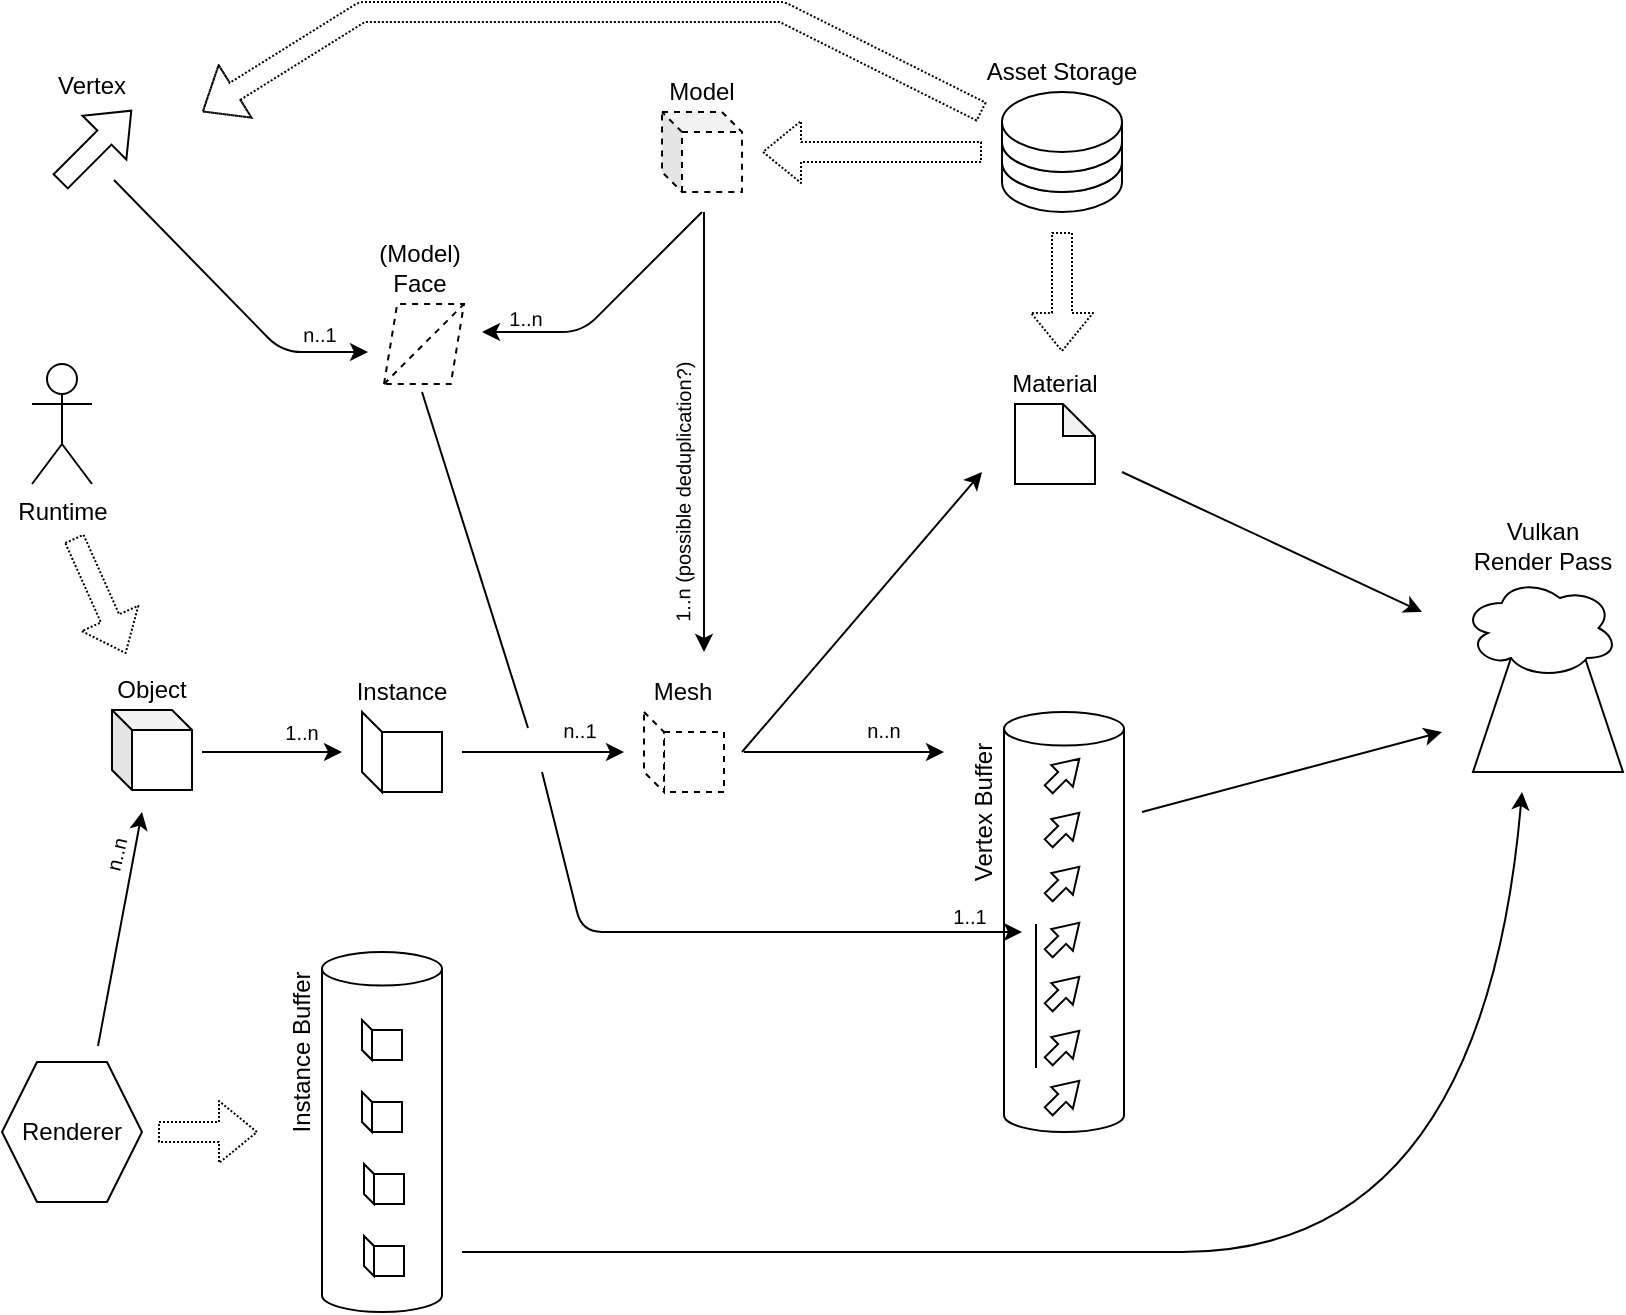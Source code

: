 <mxfile version="19.0.2" type="device"><diagram id="W0QUQjdDogGGCXk3K_v2" name="Page-1"><mxGraphModel dx="836" dy="846" grid="1" gridSize="10" guides="1" tooltips="1" connect="1" arrows="1" fold="1" page="1" pageScale="1" pageWidth="850" pageHeight="1100" math="0" shadow="0"><root><mxCell id="0"/><mxCell id="1" parent="0"/><mxCell id="r0uAGNRlz1DmLJZZrPQV-219" value="" style="shape=cube;whiteSpace=wrap;html=1;boundedLbl=1;backgroundOutline=1;darkOpacity=0.05;darkOpacity2=0.1;size=10;" vertex="1" parent="1"><mxGeometry x="75" y="399" width="40" height="40" as="geometry"/></mxCell><mxCell id="r0uAGNRlz1DmLJZZrPQV-220" value="Object" style="text;html=1;strokeColor=none;fillColor=none;align=center;verticalAlign=middle;whiteSpace=wrap;rounded=0;" vertex="1" parent="1"><mxGeometry x="65" y="379" width="60" height="20" as="geometry"/></mxCell><mxCell id="r0uAGNRlz1DmLJZZrPQV-221" value="" style="shape=cube;whiteSpace=wrap;html=1;boundedLbl=1;backgroundOutline=1;darkOpacity=0.05;darkOpacity2=0.1;size=10;dashed=1;" vertex="1" parent="1"><mxGeometry x="350" y="100" width="40" height="40" as="geometry"/></mxCell><mxCell id="r0uAGNRlz1DmLJZZrPQV-222" value="Model" style="text;html=1;strokeColor=none;fillColor=none;align=center;verticalAlign=middle;whiteSpace=wrap;rounded=0;" vertex="1" parent="1"><mxGeometry x="350" y="80" width="40" height="20" as="geometry"/></mxCell><mxCell id="r0uAGNRlz1DmLJZZrPQV-227" value="" style="shape=cylinder3;whiteSpace=wrap;html=1;boundedLbl=1;backgroundOutline=1;size=8.379;" vertex="1" parent="1"><mxGeometry x="521" y="400" width="60" height="210" as="geometry"/></mxCell><mxCell id="r0uAGNRlz1DmLJZZrPQV-228" value="" style="shape=flexArrow;endArrow=classic;html=1;rounded=0;width=5.556;endSize=3.717;endWidth=8.688;" edge="1" parent="1"><mxGeometry width="50" height="50" relative="1" as="geometry"><mxPoint x="543" y="439" as="sourcePoint"/><mxPoint x="559" y="423" as="targetPoint"/></mxGeometry></mxCell><mxCell id="r0uAGNRlz1DmLJZZrPQV-229" value="" style="shape=flexArrow;endArrow=classic;html=1;rounded=0;width=5.556;endSize=3.717;endWidth=8.688;" edge="1" parent="1"><mxGeometry width="50" height="50" relative="1" as="geometry"><mxPoint x="543" y="466" as="sourcePoint"/><mxPoint x="559" y="450" as="targetPoint"/></mxGeometry></mxCell><mxCell id="r0uAGNRlz1DmLJZZrPQV-230" value="" style="shape=flexArrow;endArrow=classic;html=1;rounded=0;width=5.556;endSize=3.717;endWidth=8.688;" edge="1" parent="1"><mxGeometry width="50" height="50" relative="1" as="geometry"><mxPoint x="543" y="493" as="sourcePoint"/><mxPoint x="559" y="477" as="targetPoint"/></mxGeometry></mxCell><mxCell id="r0uAGNRlz1DmLJZZrPQV-231" value="" style="shape=flexArrow;endArrow=classic;html=1;rounded=0;width=5.556;endSize=3.717;endWidth=8.688;" edge="1" parent="1"><mxGeometry width="50" height="50" relative="1" as="geometry"><mxPoint x="543" y="521" as="sourcePoint"/><mxPoint x="559" y="505" as="targetPoint"/></mxGeometry></mxCell><mxCell id="r0uAGNRlz1DmLJZZrPQV-232" value="" style="shape=flexArrow;endArrow=classic;html=1;rounded=0;width=5.556;endSize=3.717;endWidth=8.688;" edge="1" parent="1"><mxGeometry width="50" height="50" relative="1" as="geometry"><mxPoint x="543" y="548" as="sourcePoint"/><mxPoint x="559" y="532" as="targetPoint"/></mxGeometry></mxCell><mxCell id="r0uAGNRlz1DmLJZZrPQV-233" value="" style="shape=flexArrow;endArrow=classic;html=1;rounded=0;width=5.556;endSize=3.717;endWidth=8.688;" edge="1" parent="1"><mxGeometry width="50" height="50" relative="1" as="geometry"><mxPoint x="543" y="575" as="sourcePoint"/><mxPoint x="559" y="559" as="targetPoint"/></mxGeometry></mxCell><mxCell id="r0uAGNRlz1DmLJZZrPQV-234" value="Vertex Buffer" style="text;html=1;strokeColor=none;fillColor=none;align=center;verticalAlign=middle;whiteSpace=wrap;rounded=0;rotation=-90;" vertex="1" parent="1"><mxGeometry x="471" y="440" width="80" height="20" as="geometry"/></mxCell><mxCell id="r0uAGNRlz1DmLJZZrPQV-235" value="" style="shape=note;whiteSpace=wrap;html=1;backgroundOutline=1;darkOpacity=0.05;size=16;" vertex="1" parent="1"><mxGeometry x="526.5" y="246" width="40" height="40" as="geometry"/></mxCell><mxCell id="r0uAGNRlz1DmLJZZrPQV-236" value="Material" style="text;html=1;strokeColor=none;fillColor=none;align=center;verticalAlign=middle;whiteSpace=wrap;rounded=0;" vertex="1" parent="1"><mxGeometry x="516" y="226" width="61" height="20" as="geometry"/></mxCell><mxCell id="r0uAGNRlz1DmLJZZrPQV-237" value="" style="shape=flexArrow;endArrow=classic;html=1;rounded=0;width=5.556;endSize=3.717;endWidth=8.688;" edge="1" parent="1"><mxGeometry width="50" height="50" relative="1" as="geometry"><mxPoint x="543" y="600" as="sourcePoint"/><mxPoint x="559" y="584" as="targetPoint"/></mxGeometry></mxCell><mxCell id="r0uAGNRlz1DmLJZZrPQV-238" value="" style="endArrow=none;html=1;rounded=1;" edge="1" parent="1"><mxGeometry width="50" height="50" relative="1" as="geometry"><mxPoint x="537" y="578" as="sourcePoint"/><mxPoint x="537" y="506" as="targetPoint"/></mxGeometry></mxCell><mxCell id="r0uAGNRlz1DmLJZZrPQV-246" value="" style="endArrow=classic;html=1;rounded=1;" edge="1" parent="1"><mxGeometry width="50" height="50" relative="1" as="geometry"><mxPoint x="391" y="420" as="sourcePoint"/><mxPoint x="491" y="420" as="targetPoint"/></mxGeometry></mxCell><mxCell id="r0uAGNRlz1DmLJZZrPQV-260" value="" style="shape=cylinder3;whiteSpace=wrap;html=1;boundedLbl=1;backgroundOutline=1;size=8.379;" vertex="1" parent="1"><mxGeometry x="180" y="520" width="60" height="180" as="geometry"/></mxCell><mxCell id="r0uAGNRlz1DmLJZZrPQV-261" value="Instance&amp;nbsp;Buffer" style="text;html=1;strokeColor=none;fillColor=none;align=center;verticalAlign=middle;whiteSpace=wrap;rounded=0;rotation=-90;" vertex="1" parent="1"><mxGeometry x="120" y="560" width="100" height="20" as="geometry"/></mxCell><mxCell id="r0uAGNRlz1DmLJZZrPQV-266" value="" style="group" vertex="1" connectable="0" parent="1"><mxGeometry x="200" y="554" width="20" height="20" as="geometry"/></mxCell><mxCell id="r0uAGNRlz1DmLJZZrPQV-267" value="" style="rounded=0;whiteSpace=wrap;html=1;fillColor=default;" vertex="1" parent="r0uAGNRlz1DmLJZZrPQV-266"><mxGeometry x="5" y="5" width="15" height="15" as="geometry"/></mxCell><mxCell id="r0uAGNRlz1DmLJZZrPQV-268" value="" style="shape=parallelogram;perimeter=parallelogramPerimeter;whiteSpace=wrap;html=1;fixedSize=1;fillColor=default;size=5;rotation=90;" vertex="1" parent="r0uAGNRlz1DmLJZZrPQV-266"><mxGeometry x="-7.5" y="7.5" width="20" height="5" as="geometry"/></mxCell><mxCell id="r0uAGNRlz1DmLJZZrPQV-269" value="" style="group" vertex="1" connectable="0" parent="1"><mxGeometry x="200" y="590" width="20" height="20" as="geometry"/></mxCell><mxCell id="r0uAGNRlz1DmLJZZrPQV-270" value="" style="rounded=0;whiteSpace=wrap;html=1;fillColor=default;" vertex="1" parent="r0uAGNRlz1DmLJZZrPQV-269"><mxGeometry x="5" y="5" width="15" height="15" as="geometry"/></mxCell><mxCell id="r0uAGNRlz1DmLJZZrPQV-271" value="" style="shape=parallelogram;perimeter=parallelogramPerimeter;whiteSpace=wrap;html=1;fixedSize=1;fillColor=default;size=5;rotation=90;" vertex="1" parent="r0uAGNRlz1DmLJZZrPQV-269"><mxGeometry x="-7.5" y="7.5" width="20" height="5" as="geometry"/></mxCell><mxCell id="r0uAGNRlz1DmLJZZrPQV-272" value="" style="group" vertex="1" connectable="0" parent="1"><mxGeometry x="201" y="626" width="20" height="20" as="geometry"/></mxCell><mxCell id="r0uAGNRlz1DmLJZZrPQV-273" value="" style="rounded=0;whiteSpace=wrap;html=1;fillColor=default;" vertex="1" parent="r0uAGNRlz1DmLJZZrPQV-272"><mxGeometry x="5" y="5" width="15" height="15" as="geometry"/></mxCell><mxCell id="r0uAGNRlz1DmLJZZrPQV-274" value="" style="shape=parallelogram;perimeter=parallelogramPerimeter;whiteSpace=wrap;html=1;fixedSize=1;fillColor=default;size=5;rotation=90;" vertex="1" parent="r0uAGNRlz1DmLJZZrPQV-272"><mxGeometry x="-7.5" y="7.5" width="20" height="5" as="geometry"/></mxCell><mxCell id="r0uAGNRlz1DmLJZZrPQV-275" value="" style="group" vertex="1" connectable="0" parent="1"><mxGeometry x="201" y="662" width="20" height="20" as="geometry"/></mxCell><mxCell id="r0uAGNRlz1DmLJZZrPQV-276" value="" style="rounded=0;whiteSpace=wrap;html=1;fillColor=default;" vertex="1" parent="r0uAGNRlz1DmLJZZrPQV-275"><mxGeometry x="5" y="5" width="15" height="15" as="geometry"/></mxCell><mxCell id="r0uAGNRlz1DmLJZZrPQV-277" value="" style="shape=parallelogram;perimeter=parallelogramPerimeter;whiteSpace=wrap;html=1;fixedSize=1;fillColor=default;size=5;rotation=90;" vertex="1" parent="r0uAGNRlz1DmLJZZrPQV-275"><mxGeometry x="-7.5" y="7.5" width="20" height="5" as="geometry"/></mxCell><mxCell id="r0uAGNRlz1DmLJZZrPQV-279" value="" style="group;dashed=1;" vertex="1" connectable="0" parent="1"><mxGeometry x="341" y="400" width="40" height="40" as="geometry"/></mxCell><mxCell id="r0uAGNRlz1DmLJZZrPQV-280" value="" style="rounded=0;whiteSpace=wrap;html=1;fillColor=default;dashed=1;" vertex="1" parent="r0uAGNRlz1DmLJZZrPQV-279"><mxGeometry x="10" y="10" width="30" height="30" as="geometry"/></mxCell><mxCell id="r0uAGNRlz1DmLJZZrPQV-281" value="" style="shape=parallelogram;perimeter=parallelogramPerimeter;whiteSpace=wrap;html=1;fixedSize=1;fillColor=default;size=10;rotation=90;dashed=1;" vertex="1" parent="r0uAGNRlz1DmLJZZrPQV-279"><mxGeometry x="-15" y="15" width="40" height="10" as="geometry"/></mxCell><mxCell id="r0uAGNRlz1DmLJZZrPQV-282" value="Mesh" style="text;html=1;strokeColor=none;fillColor=none;align=center;verticalAlign=middle;whiteSpace=wrap;rounded=0;" vertex="1" parent="1"><mxGeometry x="340" y="380" width="41" height="20" as="geometry"/></mxCell><mxCell id="r0uAGNRlz1DmLJZZrPQV-283" value="" style="endArrow=classic;html=1;rounded=1;" edge="1" parent="1"><mxGeometry width="50" height="50" relative="1" as="geometry"><mxPoint x="120" y="420" as="sourcePoint"/><mxPoint x="190" y="420" as="targetPoint"/></mxGeometry></mxCell><mxCell id="r0uAGNRlz1DmLJZZrPQV-284" value="1..n" style="text;html=1;strokeColor=none;fillColor=none;align=center;verticalAlign=middle;whiteSpace=wrap;rounded=0;dashed=1;fontSize=10;" vertex="1" parent="1"><mxGeometry x="155" y="400" width="30" height="20" as="geometry"/></mxCell><mxCell id="r0uAGNRlz1DmLJZZrPQV-288" value="n..n" style="text;html=1;strokeColor=none;fillColor=none;align=center;verticalAlign=middle;whiteSpace=wrap;rounded=0;dashed=1;fontSize=10;rotation=0;" vertex="1" parent="1"><mxGeometry x="446" y="399" width="30" height="20" as="geometry"/></mxCell><mxCell id="r0uAGNRlz1DmLJZZrPQV-289" value="" style="endArrow=classic;html=1;rounded=1;" edge="1" parent="1"><mxGeometry width="50" height="50" relative="1" as="geometry"><mxPoint x="371" y="150" as="sourcePoint"/><mxPoint x="371" y="370" as="targetPoint"/></mxGeometry></mxCell><mxCell id="r0uAGNRlz1DmLJZZrPQV-290" value="1..n (possible deduplication?)" style="text;html=1;strokeColor=none;fillColor=none;align=center;verticalAlign=middle;whiteSpace=wrap;rounded=0;dashed=1;fontSize=10;rotation=-89.8;" vertex="1" parent="1"><mxGeometry x="291.0" y="280" width="138.64" height="20" as="geometry"/></mxCell><mxCell id="r0uAGNRlz1DmLJZZrPQV-293" value="" style="group" vertex="1" connectable="0" parent="1"><mxGeometry x="211" y="196" width="40" height="40" as="geometry"/></mxCell><mxCell id="r0uAGNRlz1DmLJZZrPQV-294" value="" style="shape=parallelogram;perimeter=parallelogramPerimeter;whiteSpace=wrap;html=1;fixedSize=1;size=6.611;dashed=1;" vertex="1" parent="r0uAGNRlz1DmLJZZrPQV-293"><mxGeometry width="40" height="40" as="geometry"/></mxCell><mxCell id="r0uAGNRlz1DmLJZZrPQV-295" value="" style="endArrow=none;html=1;rounded=0;exitX=0;exitY=1;exitDx=0;exitDy=0;entryX=1;entryY=0;entryDx=0;entryDy=0;dashed=1;" edge="1" parent="r0uAGNRlz1DmLJZZrPQV-293" source="r0uAGNRlz1DmLJZZrPQV-294" target="r0uAGNRlz1DmLJZZrPQV-294"><mxGeometry width="50" height="50" relative="1" as="geometry"><mxPoint x="10" y="33.333" as="sourcePoint"/><mxPoint x="26.667" as="targetPoint"/></mxGeometry></mxCell><mxCell id="r0uAGNRlz1DmLJZZrPQV-296" value="" style="endArrow=classic;html=1;rounded=1;" edge="1" parent="1"><mxGeometry width="50" height="50" relative="1" as="geometry"><mxPoint x="370" y="150" as="sourcePoint"/><mxPoint x="260" y="210" as="targetPoint"/><Array as="points"><mxPoint x="310" y="210"/></Array></mxGeometry></mxCell><mxCell id="r0uAGNRlz1DmLJZZrPQV-299" value="1..n" style="text;html=1;strokeColor=none;fillColor=none;align=center;verticalAlign=middle;whiteSpace=wrap;rounded=0;dashed=1;fontSize=10;rotation=0.4;" vertex="1" parent="1"><mxGeometry x="267" y="193" width="30" height="20" as="geometry"/></mxCell><mxCell id="r0uAGNRlz1DmLJZZrPQV-300" value="(Model)&lt;br&gt;Face" style="text;html=1;strokeColor=none;fillColor=none;align=center;verticalAlign=middle;whiteSpace=wrap;rounded=0;" vertex="1" parent="1"><mxGeometry x="199" y="160" width="60" height="36" as="geometry"/></mxCell><mxCell id="r0uAGNRlz1DmLJZZrPQV-303" value="Instance" style="text;html=1;strokeColor=none;fillColor=none;align=center;verticalAlign=middle;whiteSpace=wrap;rounded=0;" vertex="1" parent="1"><mxGeometry x="190" y="380" width="60" height="20" as="geometry"/></mxCell><mxCell id="r0uAGNRlz1DmLJZZrPQV-304" value="" style="group" vertex="1" connectable="0" parent="1"><mxGeometry x="200" y="400" width="40" height="40" as="geometry"/></mxCell><mxCell id="r0uAGNRlz1DmLJZZrPQV-305" value="" style="rounded=0;whiteSpace=wrap;html=1;fillColor=default;" vertex="1" parent="r0uAGNRlz1DmLJZZrPQV-304"><mxGeometry x="10" y="10" width="30" height="30" as="geometry"/></mxCell><mxCell id="r0uAGNRlz1DmLJZZrPQV-306" value="" style="shape=parallelogram;perimeter=parallelogramPerimeter;whiteSpace=wrap;html=1;fixedSize=1;fillColor=default;size=10;rotation=90;" vertex="1" parent="r0uAGNRlz1DmLJZZrPQV-304"><mxGeometry x="-15" y="15" width="40" height="10" as="geometry"/></mxCell><mxCell id="r0uAGNRlz1DmLJZZrPQV-308" value="" style="endArrow=classic;html=1;rounded=1;" edge="1" parent="1"><mxGeometry width="50" height="50" relative="1" as="geometry"><mxPoint x="250" y="420" as="sourcePoint"/><mxPoint x="331" y="420" as="targetPoint"/></mxGeometry></mxCell><mxCell id="r0uAGNRlz1DmLJZZrPQV-309" value="n..1" style="text;html=1;strokeColor=none;fillColor=none;align=center;verticalAlign=middle;whiteSpace=wrap;rounded=0;dashed=1;fontSize=10;rotation=1;" vertex="1" parent="1"><mxGeometry x="294" y="399" width="30" height="20" as="geometry"/></mxCell><mxCell id="r0uAGNRlz1DmLJZZrPQV-310" value="" style="shape=flexArrow;endArrow=classic;html=1;rounded=0;fillColor=default;" edge="1" parent="1"><mxGeometry width="50" height="50" relative="1" as="geometry"><mxPoint x="49" y="135" as="sourcePoint"/><mxPoint x="85" y="99" as="targetPoint"/></mxGeometry></mxCell><mxCell id="r0uAGNRlz1DmLJZZrPQV-311" value="Vertex" style="text;html=1;strokeColor=none;fillColor=none;align=center;verticalAlign=middle;whiteSpace=wrap;rounded=0;" vertex="1" parent="1"><mxGeometry x="35" y="77" width="60" height="20" as="geometry"/></mxCell><mxCell id="r0uAGNRlz1DmLJZZrPQV-313" value="" style="endArrow=classic;html=1;rounded=1;" edge="1" parent="1"><mxGeometry width="50" height="50" relative="1" as="geometry"><mxPoint x="76" y="134" as="sourcePoint"/><mxPoint x="203" y="220" as="targetPoint"/><Array as="points"><mxPoint x="160" y="220"/></Array></mxGeometry></mxCell><mxCell id="r0uAGNRlz1DmLJZZrPQV-314" value="n..1" style="text;html=1;strokeColor=none;fillColor=none;align=center;verticalAlign=middle;whiteSpace=wrap;rounded=0;dashed=1;fontSize=10;rotation=-0.4;" vertex="1" parent="1"><mxGeometry x="164" y="201" width="30" height="20" as="geometry"/></mxCell><mxCell id="r0uAGNRlz1DmLJZZrPQV-316" value="" style="endArrow=classic;html=1;rounded=1;" edge="1" parent="1"><mxGeometry width="50" height="50" relative="1" as="geometry"><mxPoint x="390" y="420" as="sourcePoint"/><mxPoint x="510" y="280" as="targetPoint"/><Array as="points"/></mxGeometry></mxCell><mxCell id="r0uAGNRlz1DmLJZZrPQV-317" value="Runtime" style="shape=umlActor;verticalLabelPosition=bottom;verticalAlign=top;html=1;outlineConnect=0;fontSize=12;fillColor=default;" vertex="1" parent="1"><mxGeometry x="35" y="226" width="30" height="60" as="geometry"/></mxCell><mxCell id="r0uAGNRlz1DmLJZZrPQV-318" value="" style="shape=flexArrow;endArrow=classic;html=1;rounded=1;fontSize=12;dashed=1;dashPattern=1 1;" edge="1" parent="1"><mxGeometry width="50" height="50" relative="1" as="geometry"><mxPoint x="56" y="313" as="sourcePoint"/><mxPoint x="82" y="371" as="targetPoint"/></mxGeometry></mxCell><mxCell id="r0uAGNRlz1DmLJZZrPQV-319" value="Renderer" style="shape=hexagon;perimeter=hexagonPerimeter2;whiteSpace=wrap;html=1;fixedSize=1;fontSize=12;fillColor=default;size=17.5;" vertex="1" parent="1"><mxGeometry x="20" y="575" width="70" height="70" as="geometry"/></mxCell><mxCell id="r0uAGNRlz1DmLJZZrPQV-320" value="" style="shape=flexArrow;endArrow=classic;html=1;rounded=1;fontSize=12;dashed=1;dashPattern=1 1;" edge="1" parent="1"><mxGeometry width="50" height="50" relative="1" as="geometry"><mxPoint x="98" y="610" as="sourcePoint"/><mxPoint x="148" y="610" as="targetPoint"/></mxGeometry></mxCell><mxCell id="r0uAGNRlz1DmLJZZrPQV-324" value="" style="group" vertex="1" connectable="0" parent="1"><mxGeometry x="520" y="90" width="60" height="60" as="geometry"/></mxCell><mxCell id="r0uAGNRlz1DmLJZZrPQV-321" value="" style="shape=cylinder3;whiteSpace=wrap;html=1;boundedLbl=1;backgroundOutline=1;size=15;fontSize=12;fillColor=default;" vertex="1" parent="r0uAGNRlz1DmLJZZrPQV-324"><mxGeometry y="20" width="60" height="40" as="geometry"/></mxCell><mxCell id="r0uAGNRlz1DmLJZZrPQV-322" value="" style="shape=cylinder3;whiteSpace=wrap;html=1;boundedLbl=1;backgroundOutline=1;size=15;fontSize=12;fillColor=default;" vertex="1" parent="r0uAGNRlz1DmLJZZrPQV-324"><mxGeometry y="10" width="60" height="40" as="geometry"/></mxCell><mxCell id="r0uAGNRlz1DmLJZZrPQV-323" value="" style="shape=cylinder3;whiteSpace=wrap;html=1;boundedLbl=1;backgroundOutline=1;size=15;fontSize=12;fillColor=default;" vertex="1" parent="r0uAGNRlz1DmLJZZrPQV-324"><mxGeometry width="60" height="40" as="geometry"/></mxCell><mxCell id="r0uAGNRlz1DmLJZZrPQV-325" value="Asset Storage" style="text;html=1;strokeColor=none;fillColor=none;align=center;verticalAlign=middle;whiteSpace=wrap;rounded=0;" vertex="1" parent="1"><mxGeometry x="510" y="70" width="80" height="20" as="geometry"/></mxCell><mxCell id="r0uAGNRlz1DmLJZZrPQV-326" value="" style="shape=flexArrow;endArrow=classic;html=1;rounded=1;fontSize=12;dashed=1;dashPattern=1 1;" edge="1" parent="1"><mxGeometry width="50" height="50" relative="1" as="geometry"><mxPoint x="550" y="160" as="sourcePoint"/><mxPoint x="550" y="220" as="targetPoint"/></mxGeometry></mxCell><mxCell id="r0uAGNRlz1DmLJZZrPQV-327" value="" style="shape=flexArrow;endArrow=classic;html=1;rounded=1;fontSize=12;dashed=1;dashPattern=1 1;" edge="1" parent="1"><mxGeometry width="50" height="50" relative="1" as="geometry"><mxPoint x="510" y="120" as="sourcePoint"/><mxPoint x="400" y="120" as="targetPoint"/></mxGeometry></mxCell><mxCell id="r0uAGNRlz1DmLJZZrPQV-328" value="" style="endArrow=classic;html=1;rounded=1;" edge="1" parent="1"><mxGeometry width="50" height="50" relative="1" as="geometry"><mxPoint x="68" y="567" as="sourcePoint"/><mxPoint x="90" y="450" as="targetPoint"/></mxGeometry></mxCell><mxCell id="r0uAGNRlz1DmLJZZrPQV-329" value="n..n" style="text;html=1;strokeColor=none;fillColor=none;align=center;verticalAlign=middle;whiteSpace=wrap;rounded=0;dashed=1;fontSize=10;rotation=-76.8;" vertex="1" parent="1"><mxGeometry x="62" y="461" width="30" height="20" as="geometry"/></mxCell><mxCell id="r0uAGNRlz1DmLJZZrPQV-330" value="" style="shape=flexArrow;endArrow=classic;html=1;rounded=1;fontSize=12;dashed=1;dashPattern=1 1;" edge="1" parent="1"><mxGeometry width="50" height="50" relative="1" as="geometry"><mxPoint x="510" y="100" as="sourcePoint"/><mxPoint x="120" y="100" as="targetPoint"/><Array as="points"><mxPoint x="410" y="50"/><mxPoint x="200" y="50"/></Array></mxGeometry></mxCell><mxCell id="r0uAGNRlz1DmLJZZrPQV-331" value="" style="endArrow=classic;html=1;rounded=1;" edge="1" parent="1"><mxGeometry width="50" height="50" relative="1" as="geometry"><mxPoint x="290" y="430" as="sourcePoint"/><mxPoint x="530" y="510" as="targetPoint"/><Array as="points"><mxPoint x="310" y="510"/></Array></mxGeometry></mxCell><mxCell id="r0uAGNRlz1DmLJZZrPQV-332" value="" style="endArrow=none;html=1;rounded=1;fontSize=12;fillColor=default;" edge="1" parent="1"><mxGeometry width="50" height="50" relative="1" as="geometry"><mxPoint x="283" y="408" as="sourcePoint"/><mxPoint x="230" y="240" as="targetPoint"/></mxGeometry></mxCell><mxCell id="r0uAGNRlz1DmLJZZrPQV-333" value="1..1" style="text;html=1;strokeColor=none;fillColor=none;align=center;verticalAlign=middle;whiteSpace=wrap;rounded=0;dashed=1;fontSize=10;rotation=0;" vertex="1" parent="1"><mxGeometry x="489" y="492" width="30" height="20" as="geometry"/></mxCell><mxCell id="r0uAGNRlz1DmLJZZrPQV-336" value="" style="group" vertex="1" connectable="0" parent="1"><mxGeometry x="750.5" y="333" width="80" height="97" as="geometry"/></mxCell><mxCell id="r0uAGNRlz1DmLJZZrPQV-334" value="" style="shape=trapezoid;perimeter=trapezoidPerimeter;whiteSpace=wrap;html=1;fixedSize=1;fontSize=12;fillColor=default;" vertex="1" parent="r0uAGNRlz1DmLJZZrPQV-336"><mxGeometry x="5" y="37" width="75" height="60" as="geometry"/></mxCell><mxCell id="r0uAGNRlz1DmLJZZrPQV-335" value="" style="ellipse;shape=cloud;whiteSpace=wrap;html=1;fontSize=12;fillColor=default;" vertex="1" parent="r0uAGNRlz1DmLJZZrPQV-336"><mxGeometry width="77.5" height="50" as="geometry"/></mxCell><mxCell id="r0uAGNRlz1DmLJZZrPQV-337" value="Vulkan&lt;br&gt;Render Pass" style="text;html=1;strokeColor=none;fillColor=none;align=center;verticalAlign=middle;whiteSpace=wrap;rounded=0;" vertex="1" parent="1"><mxGeometry x="750" y="300" width="80.5" height="33" as="geometry"/></mxCell><mxCell id="r0uAGNRlz1DmLJZZrPQV-338" value="" style="endArrow=classic;html=1;rounded=1;" edge="1" parent="1"><mxGeometry width="50" height="50" relative="1" as="geometry"><mxPoint x="580" y="280" as="sourcePoint"/><mxPoint x="730" y="350" as="targetPoint"/></mxGeometry></mxCell><mxCell id="r0uAGNRlz1DmLJZZrPQV-340" value="" style="endArrow=classic;html=1;rounded=1;" edge="1" parent="1"><mxGeometry width="50" height="50" relative="1" as="geometry"><mxPoint x="590" y="450" as="sourcePoint"/><mxPoint x="740" y="410" as="targetPoint"/></mxGeometry></mxCell><mxCell id="r0uAGNRlz1DmLJZZrPQV-341" value="" style="endArrow=classic;html=1;curved=1;" edge="1" parent="1"><mxGeometry width="50" height="50" relative="1" as="geometry"><mxPoint x="250" y="670" as="sourcePoint"/><mxPoint x="780" y="440" as="targetPoint"/><Array as="points"><mxPoint x="460" y="670"/><mxPoint x="760" y="670"/></Array></mxGeometry></mxCell></root></mxGraphModel></diagram></mxfile>
